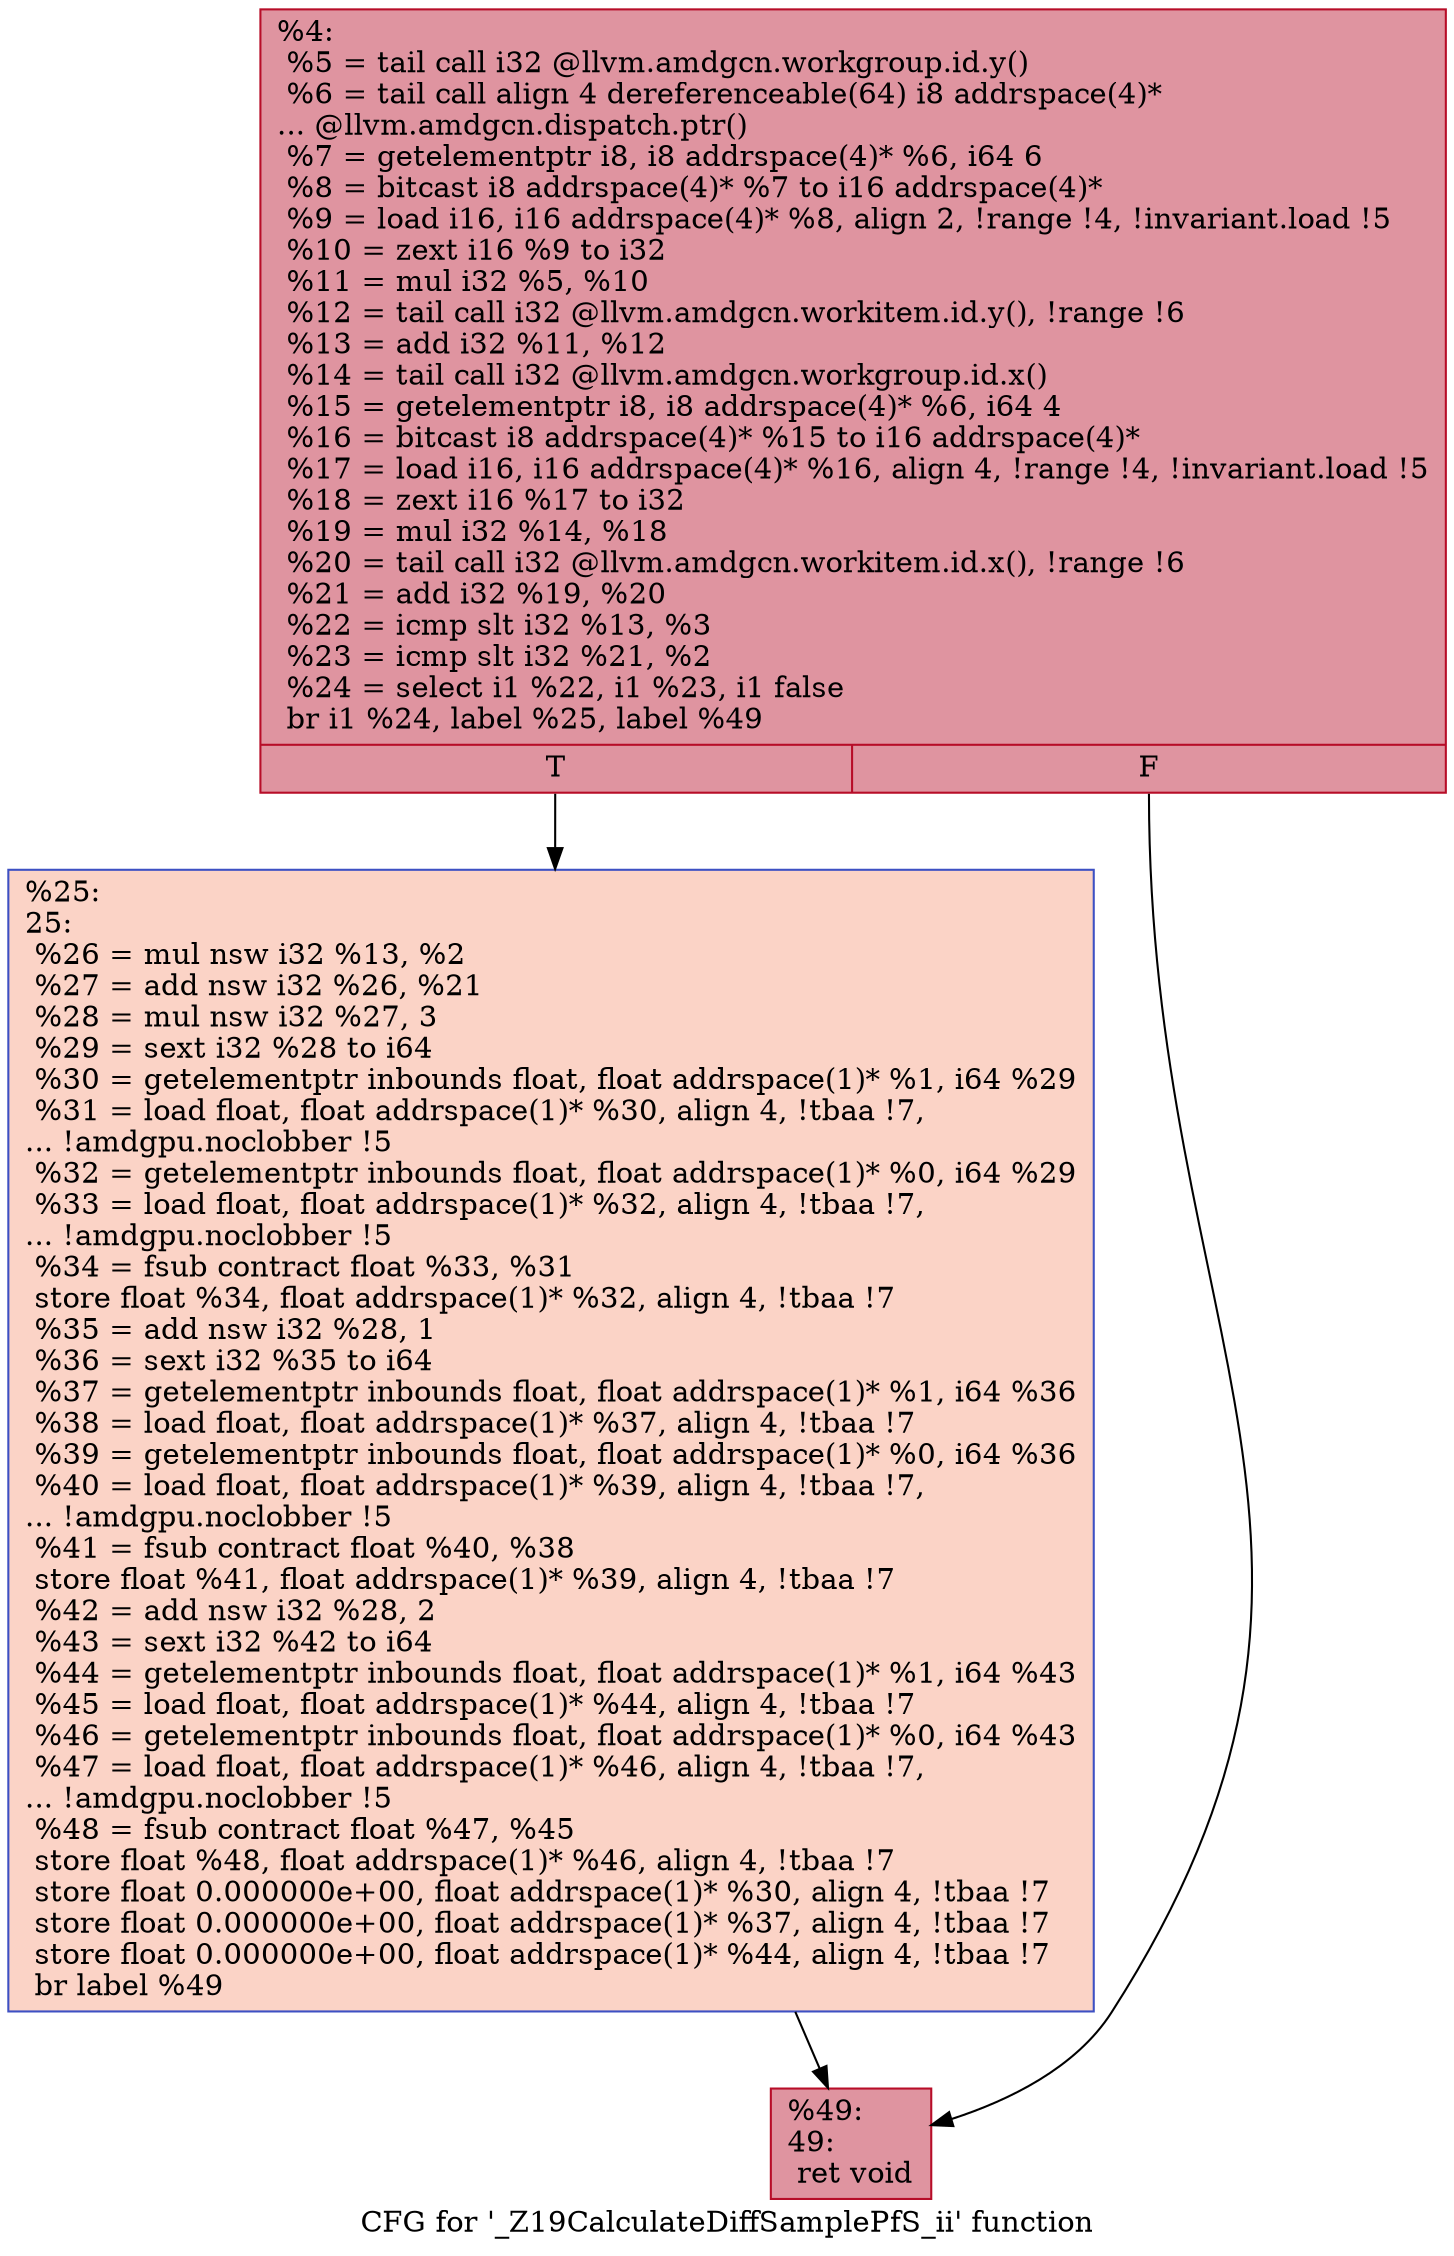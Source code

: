 digraph "CFG for '_Z19CalculateDiffSamplePfS_ii' function" {
	label="CFG for '_Z19CalculateDiffSamplePfS_ii' function";

	Node0x49857f0 [shape=record,color="#b70d28ff", style=filled, fillcolor="#b70d2870",label="{%4:\l  %5 = tail call i32 @llvm.amdgcn.workgroup.id.y()\l  %6 = tail call align 4 dereferenceable(64) i8 addrspace(4)*\l... @llvm.amdgcn.dispatch.ptr()\l  %7 = getelementptr i8, i8 addrspace(4)* %6, i64 6\l  %8 = bitcast i8 addrspace(4)* %7 to i16 addrspace(4)*\l  %9 = load i16, i16 addrspace(4)* %8, align 2, !range !4, !invariant.load !5\l  %10 = zext i16 %9 to i32\l  %11 = mul i32 %5, %10\l  %12 = tail call i32 @llvm.amdgcn.workitem.id.y(), !range !6\l  %13 = add i32 %11, %12\l  %14 = tail call i32 @llvm.amdgcn.workgroup.id.x()\l  %15 = getelementptr i8, i8 addrspace(4)* %6, i64 4\l  %16 = bitcast i8 addrspace(4)* %15 to i16 addrspace(4)*\l  %17 = load i16, i16 addrspace(4)* %16, align 4, !range !4, !invariant.load !5\l  %18 = zext i16 %17 to i32\l  %19 = mul i32 %14, %18\l  %20 = tail call i32 @llvm.amdgcn.workitem.id.x(), !range !6\l  %21 = add i32 %19, %20\l  %22 = icmp slt i32 %13, %3\l  %23 = icmp slt i32 %21, %2\l  %24 = select i1 %22, i1 %23, i1 false\l  br i1 %24, label %25, label %49\l|{<s0>T|<s1>F}}"];
	Node0x49857f0:s0 -> Node0x4989260;
	Node0x49857f0:s1 -> Node0x49892f0;
	Node0x4989260 [shape=record,color="#3d50c3ff", style=filled, fillcolor="#f59c7d70",label="{%25:\l25:                                               \l  %26 = mul nsw i32 %13, %2\l  %27 = add nsw i32 %26, %21\l  %28 = mul nsw i32 %27, 3\l  %29 = sext i32 %28 to i64\l  %30 = getelementptr inbounds float, float addrspace(1)* %1, i64 %29\l  %31 = load float, float addrspace(1)* %30, align 4, !tbaa !7,\l... !amdgpu.noclobber !5\l  %32 = getelementptr inbounds float, float addrspace(1)* %0, i64 %29\l  %33 = load float, float addrspace(1)* %32, align 4, !tbaa !7,\l... !amdgpu.noclobber !5\l  %34 = fsub contract float %33, %31\l  store float %34, float addrspace(1)* %32, align 4, !tbaa !7\l  %35 = add nsw i32 %28, 1\l  %36 = sext i32 %35 to i64\l  %37 = getelementptr inbounds float, float addrspace(1)* %1, i64 %36\l  %38 = load float, float addrspace(1)* %37, align 4, !tbaa !7\l  %39 = getelementptr inbounds float, float addrspace(1)* %0, i64 %36\l  %40 = load float, float addrspace(1)* %39, align 4, !tbaa !7,\l... !amdgpu.noclobber !5\l  %41 = fsub contract float %40, %38\l  store float %41, float addrspace(1)* %39, align 4, !tbaa !7\l  %42 = add nsw i32 %28, 2\l  %43 = sext i32 %42 to i64\l  %44 = getelementptr inbounds float, float addrspace(1)* %1, i64 %43\l  %45 = load float, float addrspace(1)* %44, align 4, !tbaa !7\l  %46 = getelementptr inbounds float, float addrspace(1)* %0, i64 %43\l  %47 = load float, float addrspace(1)* %46, align 4, !tbaa !7,\l... !amdgpu.noclobber !5\l  %48 = fsub contract float %47, %45\l  store float %48, float addrspace(1)* %46, align 4, !tbaa !7\l  store float 0.000000e+00, float addrspace(1)* %30, align 4, !tbaa !7\l  store float 0.000000e+00, float addrspace(1)* %37, align 4, !tbaa !7\l  store float 0.000000e+00, float addrspace(1)* %44, align 4, !tbaa !7\l  br label %49\l}"];
	Node0x4989260 -> Node0x49892f0;
	Node0x49892f0 [shape=record,color="#b70d28ff", style=filled, fillcolor="#b70d2870",label="{%49:\l49:                                               \l  ret void\l}"];
}
